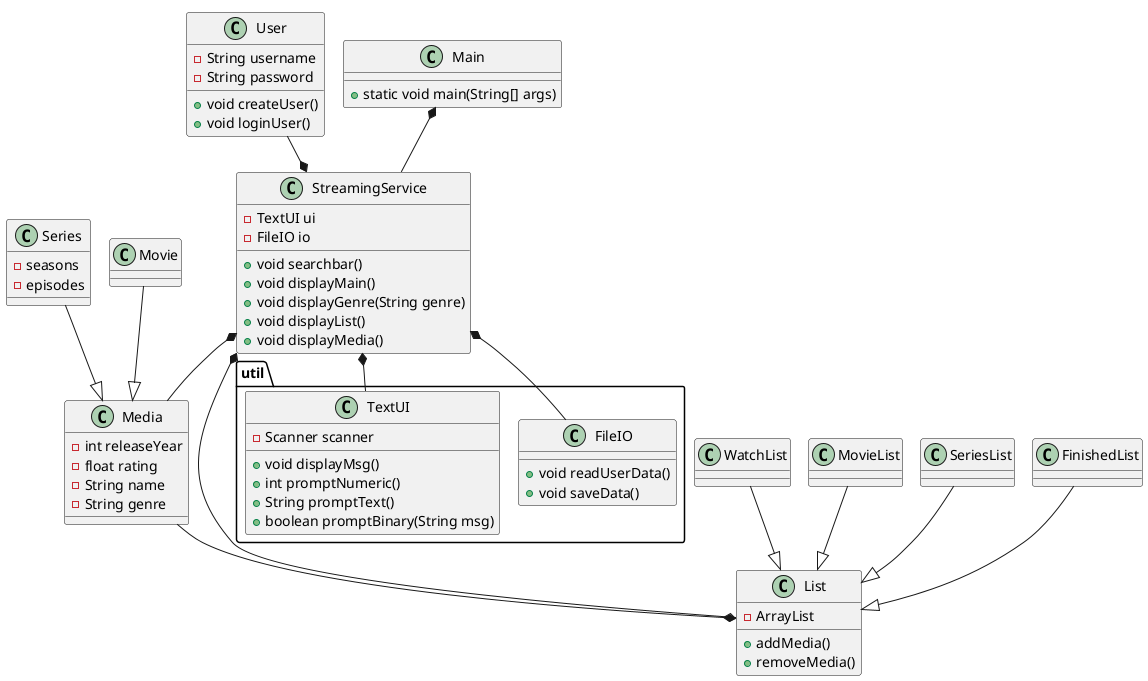 @startuml
'https://plantuml.com/sequence-diagram
!pragma layout smetana

class User{
- String username
- String password
+ void createUser()
+ void loginUser()
}

class Main{

+ static void main(String[] args)
}

class StreamingService{

+ void searchbar()
- TextUI ui
- FileIO io
+ void displayMain()
+ void displayGenre(String genre)
+ void displayList()
+ void displayMedia()



}

class List{

- ArrayList
+ addMedia()
+ removeMedia()


}

package "util" {

class FileIO{
+ void readUserData()
+ void saveData()

}
class TextUI{
- Scanner scanner
+ void displayMsg()
+ int promptNumeric()
+ String promptText()
+ boolean promptBinary(String msg)

}
}

class Media{

- int releaseYear
- float rating
- String name
- String genre



}

class Series{

- seasons
- episodes

}


Movie --|> Media
Series --|> Media
StreamingService *-- Media


WatchList --|> List
MovieList --|> List
SeriesList --|> List
FinishedList --|> List

Main *-- StreamingService
User --* StreamingService
StreamingService *-- List
Media --* List

StreamingService *-- TextUI
StreamingService *-- FileIO
@enduml